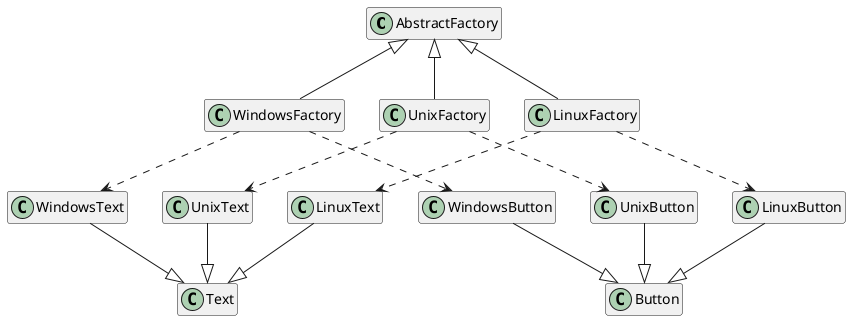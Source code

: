 @startuml 

skinparam DefaultFontName PingFangSC-Regular

AbstractFactory <|-- WindowsFactory
AbstractFactory <|-- UnixFactory
AbstractFactory <|-- LinuxFactory

WindowsFactory ..> WindowsText
WindowsFactory ..> WindowsButton
UnixFactory ..> UnixText
UnixFactory ..> UnixButton
LinuxFactory ..> LinuxText
LinuxFactory ..> LinuxButton
WindowsText --|> Text
UnixText --|> Text
LinuxText --|> Text
WindowsButton --|> Button
UnixButton --|> Button
LinuxButton --|> Button

WindowsText .[hidden]right. UnixText
UnixText .[hidden]right. LinuxText
LinuxText .[hidden]right. WindowsButton
WindowsButton .[hidden]right. UnixButton
UnixButton .[hidden]right. LinuxButton

hide members
hide methods
@enduml
